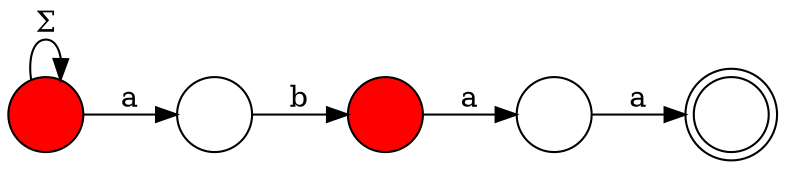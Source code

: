 digraph NFA {
	rankdir = "LR";

	node [
		shape = "circle";
		style = "filled";
		fillcolor = white;
		label = "";
	];

	0 [ fillcolor = red ];
	2 [ fillcolor = red ];

	0 -> 0 [ label = "Σ" ];
	0 -> 1 [ label = "a" ];
	1 -> 2 [ label = "b" ];
	2 -> 3 [ label = "a" ];
	3 -> 4 [ label = "a" ];

	4 [
		shape = "doublecircle";
	];

}
